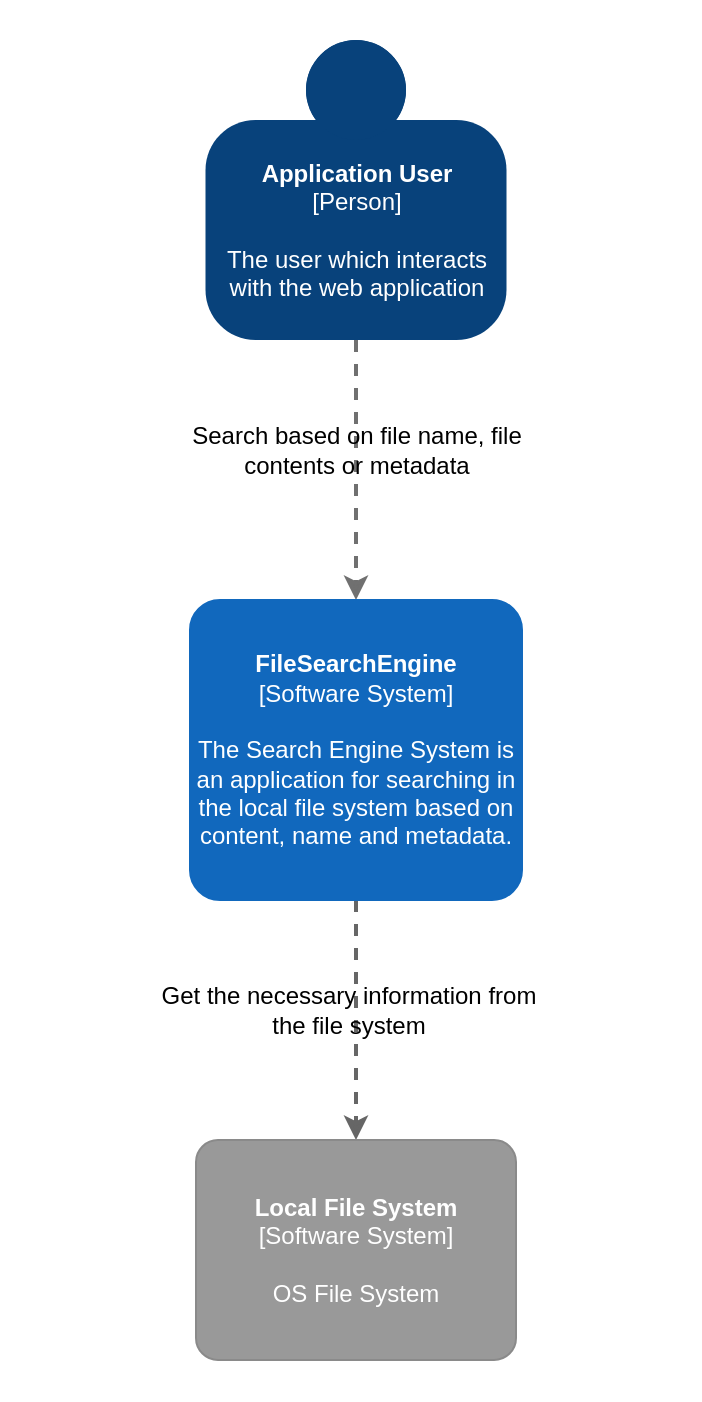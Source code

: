 <mxfile version="26.1.1" pages="6">
  <diagram id="zNMGI6wU0Mi8Qe2H5Q59" name="C4 Context">
    <mxGraphModel dx="1750" dy="2111" grid="1" gridSize="10" guides="1" tooltips="1" connect="1" arrows="1" fold="1" page="1" pageScale="1" pageWidth="827" pageHeight="1169" math="0" shadow="0">
      <root>
        <mxCell id="0" />
        <mxCell id="1" parent="0" />
        <mxCell id="UNtEvBVo30UGNG5axOc6-1" value="" style="rounded=0;whiteSpace=wrap;html=1;strokeColor=none;" vertex="1" parent="1">
          <mxGeometry x="239" y="-60" width="350" height="700" as="geometry" />
        </mxCell>
        <mxCell id="jk53wvajYcKSA50TNXrv-9" style="edgeStyle=orthogonalEdgeStyle;rounded=0;orthogonalLoop=1;jettySize=auto;html=1;dashed=1;strokeWidth=2;fillColor=#f5f5f5;strokeColor=#666666;exitX=0.5;exitY=1;exitDx=0;exitDy=0;exitPerimeter=0;entryX=0.5;entryY=0;entryDx=0;entryDy=0;entryPerimeter=0;" parent="1" target="lnmgxQ-TkLNhtuKLghFE-11" edge="1" source="lnmgxQ-TkLNhtuKLghFE-13">
          <mxGeometry relative="1" as="geometry">
            <mxPoint x="352" y="310" as="sourcePoint" />
            <mxPoint x="414" y="480" as="targetPoint" />
          </mxGeometry>
        </mxCell>
        <mxCell id="lnmgxQ-TkLNhtuKLghFE-9" style="edgeStyle=none;rounded=0;orthogonalLoop=1;jettySize=auto;html=1;dashed=1;strokeColor=#707070;strokeWidth=2;fontColor=#707070;" parent="1" source="lnmgxQ-TkLNhtuKLghFE-3" target="lnmgxQ-TkLNhtuKLghFE-13" edge="1">
          <mxGeometry relative="1" as="geometry">
            <mxPoint x="416.811" y="240" as="targetPoint" />
          </mxGeometry>
        </mxCell>
        <object c4Name="Application User" c4Type="Person" c4Description="The user which interacts &#xa;with the web application" label="&lt;b&gt;%c4Name%&lt;/b&gt;&lt;div&gt;[%c4Type%]&lt;/div&gt;&lt;br&gt;&lt;div&gt;%c4Description%&lt;/div&gt;" placeholders="1" id="lnmgxQ-TkLNhtuKLghFE-3">
          <mxCell style="html=1;dashed=0;whitespace=wrap;fillColor=#08427b;strokeColor=none;fontColor=#ffffff;shape=mxgraph.c4.person;align=center;metaEdit=1;points=[[0.5,0,0],[1,0.5,0],[1,0.75,0],[0.75,1,0],[0.5,1,0],[0.25,1,0],[0,0.75,0],[0,0.5,0]];metaData={&quot;c4Type&quot;:{&quot;editable&quot;:false}};" parent="1" vertex="1">
            <mxGeometry x="341.75" y="-40" width="150.5" height="150" as="geometry" />
          </mxCell>
        </object>
        <object placeholders="1" c4Name="Local File System" c4Type="Software System" c4Description="OS File System" label="&lt;b&gt;%c4Name%&lt;/b&gt;&lt;div&gt;[%c4Type%]&lt;/div&gt;&lt;br&gt;&lt;div&gt;%c4Description%&lt;/div&gt;" id="lnmgxQ-TkLNhtuKLghFE-11">
          <mxCell style="rounded=1;whiteSpace=wrap;html=1;labelBackgroundColor=none;fillColor=#999999;fontColor=#ffffff;align=center;arcSize=10;strokeColor=#8A8A8A;metaEdit=1;metaData={&quot;c4Type&quot;:{&quot;editable&quot;:false}};points=[[0.25,0,0],[0.5,0,0],[0.75,0,0],[1,0.25,0],[1,0.5,0],[1,0.75,0],[0.75,1,0],[0.5,1,0],[0.25,1,0],[0,0.75,0],[0,0.5,0],[0,0.25,0]];" parent="1" vertex="1">
            <mxGeometry x="337" y="510" width="160" height="110.0" as="geometry" />
          </mxCell>
        </object>
        <object placeholders="1" c4Name="FileSearchEngine" c4Type="Software System" c4Description="The Search Engine System is an application for searching in the local file system based on content, name and metadata." label="&lt;b&gt;%c4Name%&lt;/b&gt;&lt;div&gt;[%c4Type%]&lt;/div&gt;&lt;br&gt;&lt;div&gt;%c4Description%&lt;/div&gt;" link="data:page/id,7UhaJ9ljh7ebol46HkWr" id="lnmgxQ-TkLNhtuKLghFE-13">
          <mxCell style="rounded=1;whiteSpace=wrap;html=1;labelBackgroundColor=none;fillColor=#1168BD;fontColor=#ffffff;align=center;arcSize=10;strokeColor=#1168BD;metaEdit=1;metaData={&quot;c4Type&quot;:{&quot;editable&quot;:false}};points=[[0.25,0,0],[0.5,0,0],[0.75,0,0],[1,0.25,0],[1,0.5,0],[1,0.75,0],[0.75,1,0],[0.5,1,0],[0.25,1,0],[0,0.75,0],[0,0.5,0],[0,0.25,0]];" parent="1" vertex="1">
            <mxGeometry x="334" y="240" width="166" height="150" as="geometry" />
          </mxCell>
        </object>
        <mxCell id="Af_pVeJ8x_pVr4cMPZmT-4" value="Search based on file name, file contents or metadata" style="text;html=1;align=center;verticalAlign=middle;whiteSpace=wrap;rounded=0;" vertex="1" parent="1">
          <mxGeometry x="316.5" y="130" width="201" height="70" as="geometry" />
        </mxCell>
        <mxCell id="Af_pVeJ8x_pVr4cMPZmT-6" value="Get the necessary information from the file system" style="text;html=1;align=center;verticalAlign=middle;whiteSpace=wrap;rounded=0;" vertex="1" parent="1">
          <mxGeometry x="313" y="410" width="201" height="70" as="geometry" />
        </mxCell>
      </root>
    </mxGraphModel>
  </diagram>
  <diagram id="7UhaJ9ljh7ebol46HkWr" name="C4 Container">
    <mxGraphModel dx="-612" dy="573" grid="1" gridSize="10" guides="1" tooltips="1" connect="1" arrows="1" fold="1" page="1" pageScale="1" pageWidth="827" pageHeight="1169" math="0" shadow="0">
      <root>
        <mxCell id="6M9tTkYtrs8H_QPtwX7E-0" />
        <mxCell id="6M9tTkYtrs8H_QPtwX7E-1" parent="6M9tTkYtrs8H_QPtwX7E-0" />
        <mxCell id="yCns_6QYFEV58u_O4GLE-1" value="" style="rounded=0;whiteSpace=wrap;html=1;strokeColor=none;" parent="6M9tTkYtrs8H_QPtwX7E-1" vertex="1">
          <mxGeometry x="1740" y="50" width="670" height="980" as="geometry" />
        </mxCell>
        <object placeholders="1" c4Name="FileSearchEngine" c4Type="ExecutionEnvironment" c4Application="Container" label="&lt;div style=&quot;text-align: left&quot;&gt;%c4Name%&lt;/div&gt;&lt;div style=&quot;text-align: left&quot;&gt;[%c4Application%]&lt;/div&gt;" id="lYJF4gXNzrw0ycB4rWT1-4">
          <mxCell style="rounded=1;whiteSpace=wrap;html=1;labelBackgroundColor=none;fillColor=#ffffff;fontColor=#000000;align=left;arcSize=5;strokeColor=#000000;verticalAlign=bottom;metaEdit=1;metaData={&quot;c4Type&quot;:{&quot;editable&quot;:false}};points=[[0.25,0,0],[0.5,0,0],[0.75,0,0],[1,0.25,0],[1,0.5,0],[1,0.75,0],[0.75,1,0],[0.5,1,0],[0.25,1,0],[0,0.75,0],[0,0.5,0],[0,0.25,0]];" parent="6M9tTkYtrs8H_QPtwX7E-1" vertex="1">
            <mxGeometry x="1780" y="335" width="600" height="425" as="geometry" />
          </mxCell>
        </object>
        <mxCell id="F1U0xFRMl-GzuC9cIUyW-0" style="rounded=0;orthogonalLoop=1;jettySize=auto;html=1;dashed=1;strokeWidth=2;fillColor=#f5f5f5;strokeColor=#666666;exitX=0.5;exitY=1;exitDx=0;exitDy=0;exitPerimeter=0;entryX=0.5;entryY=0;entryDx=0;entryDy=0;entryPerimeter=0;" parent="6M9tTkYtrs8H_QPtwX7E-1" source="F1U0xFRMl-GzuC9cIUyW-14" target="F1U0xFRMl-GzuC9cIUyW-3" edge="1">
          <mxGeometry relative="1" as="geometry">
            <mxPoint x="2190" y="820" as="sourcePoint" />
            <mxPoint x="2470" y="850" as="targetPoint" />
          </mxGeometry>
        </mxCell>
        <mxCell id="F1U0xFRMl-GzuC9cIUyW-1" style="edgeStyle=none;rounded=0;orthogonalLoop=1;jettySize=auto;html=1;dashed=1;strokeColor=#707070;strokeWidth=2;fontColor=#707070;entryX=0.5;entryY=0;entryDx=0;entryDy=0;entryPerimeter=0;exitX=0.5;exitY=1;exitDx=0;exitDy=0;exitPerimeter=0;" parent="6M9tTkYtrs8H_QPtwX7E-1" source="F1U0xFRMl-GzuC9cIUyW-2" target="F1U0xFRMl-GzuC9cIUyW-6" edge="1">
          <mxGeometry relative="1" as="geometry">
            <mxPoint x="2013.766" y="330" as="targetPoint" />
          </mxGeometry>
        </mxCell>
        <object c4Name="Application User" c4Type="Person" c4Description="The user which interacts &#xa;with the web application" label="&lt;b&gt;%c4Name%&lt;/b&gt;&lt;div&gt;[%c4Type%]&lt;/div&gt;&lt;br&gt;&lt;div&gt;%c4Description%&lt;/div&gt;" placeholders="1" id="F1U0xFRMl-GzuC9cIUyW-2">
          <mxCell style="html=1;dashed=0;whitespace=wrap;fillColor=#08427b;strokeColor=none;fontColor=#ffffff;shape=mxgraph.c4.person;align=center;metaEdit=1;points=[[0.5,0,0],[1,0.5,0],[1,0.75,0],[0.75,1,0],[0.5,1,0],[0.25,1,0],[0,0.75,0],[0,0.5,0]];metaData={&quot;c4Type&quot;:{&quot;editable&quot;:false}};" parent="6M9tTkYtrs8H_QPtwX7E-1" vertex="1">
            <mxGeometry x="2020" y="70" width="150.5" height="150" as="geometry" />
          </mxCell>
        </object>
        <object placeholders="1" c4Name="Local File System" c4Type="Software System" c4Description="OS File System" label="&lt;b&gt;%c4Name%&lt;/b&gt;&lt;div&gt;[%c4Type%]&lt;/div&gt;&lt;br&gt;&lt;div&gt;%c4Description%&lt;/div&gt;" id="F1U0xFRMl-GzuC9cIUyW-3">
          <mxCell style="rounded=1;whiteSpace=wrap;html=1;labelBackgroundColor=none;fillColor=#999999;fontColor=#ffffff;align=center;arcSize=10;strokeColor=#8A8A8A;metaEdit=1;metaData={&quot;c4Type&quot;:{&quot;editable&quot;:false}};points=[[0.25,0,0],[0.5,0,0],[0.75,0,0],[1,0.25,0],[1,0.5,0],[1,0.75,0],[0.75,1,0],[0.5,1,0],[0.25,1,0],[0,0.75,0],[0,0.5,0],[0,0.25,0]];" parent="6M9tTkYtrs8H_QPtwX7E-1" vertex="1">
            <mxGeometry x="2015.25" y="890" width="160" height="110.0" as="geometry" />
          </mxCell>
        </object>
        <object placeholders="1" c4Name="Web Application" c4Type="Container" c4Technology="React with TypeScript" c4Description="Allow users to search files and view their file system" label="&lt;b&gt;%c4Name%&lt;/b&gt;&lt;div&gt;[%c4Type%: %c4Technology%]&lt;/div&gt;&lt;br&gt;&lt;div&gt;%c4Description%&lt;/div&gt;" link="data:page/id,2XVK7RYDKxdhMDquu4st" id="F1U0xFRMl-GzuC9cIUyW-6">
          <mxCell style="rounded=1;whiteSpace=wrap;html=1;labelBackgroundColor=none;fillColor=#438DD5;fontColor=#ffffff;align=center;arcSize=10;strokeColor=#3C7FC0;metaEdit=1;metaData={&quot;c4Type&quot;:{&quot;editable&quot;:false}};points=[[0.25,0,0],[0.5,0,0],[0.75,0,0],[1,0.25,0],[1,0.5,0],[1,0.75,0],[0.75,1,0],[0.5,1,0],[0.25,1,0],[0,0.75,0],[0,0.5,0],[0,0.25,0]];" parent="6M9tTkYtrs8H_QPtwX7E-1" vertex="1">
            <mxGeometry x="1830" y="380" width="160" height="110.0" as="geometry" />
          </mxCell>
        </object>
        <object placeholders="1" c4Name="Backend" c4Type="Container" c4Technology="C++" c4Description="The business layer between the web application and the databse management system" label="&lt;b&gt;%c4Name%&lt;/b&gt;&lt;div&gt;[%c4Type%: %c4Technology%]&lt;/div&gt;&lt;br&gt;&lt;div&gt;%c4Description%&lt;/div&gt;" id="F1U0xFRMl-GzuC9cIUyW-7">
          <mxCell style="rounded=1;whiteSpace=wrap;html=1;labelBackgroundColor=none;fillColor=#438DD5;fontColor=#ffffff;align=center;arcSize=10;strokeColor=#3C7FC0;metaEdit=1;metaData={&quot;c4Type&quot;:{&quot;editable&quot;:false}};points=[[0.25,0,0],[0.5,0,0],[0.75,0,0],[1,0.25,0],[1,0.5,0],[1,0.75,0],[0.75,1,0],[0.5,1,0],[0.25,1,0],[0,0.75,0],[0,0.5,0],[0,0.25,0]];" parent="6M9tTkYtrs8H_QPtwX7E-1" vertex="1">
            <mxGeometry x="2127.5" y="380" width="160" height="110.0" as="geometry" />
          </mxCell>
        </object>
        <object placeholders="1" c4Name="Relational Database" c4Type="Container" c4Technology="PostgreSQL" c4Description="Stores files metadata" label="&lt;font style=&quot;font-size: 16px&quot;&gt;&lt;b&gt;%c4Name%&lt;/b&gt;&lt;/font&gt;&lt;div&gt;[%c4Type%:&amp;nbsp;%c4Technology%]&lt;/div&gt;&lt;br&gt;&lt;div&gt;&lt;font style=&quot;font-size: 14px&quot;&gt;%c4Description%&lt;/font&gt;&lt;/div&gt;" id="F1U0xFRMl-GzuC9cIUyW-12">
          <mxCell style="shape=cylinder3;size=15;whiteSpace=wrap;html=1;boundedLbl=1;rounded=0;labelBackgroundColor=none;fillColor=#438DD5;fontSize=12;fontColor=#ffffff;align=center;strokeColor=#0E7DAD;metaEdit=1;points=[[0.5,0,0],[1,0.25,0],[1,0.5,0],[1,0.75,0],[0.5,1,0],[0,0.75,0],[0,0.5,0],[0,0.25,0]];resizable=0;" parent="6M9tTkYtrs8H_QPtwX7E-1" vertex="1">
            <mxGeometry x="2087.5" y="590" width="240" height="120" as="geometry" />
          </mxCell>
        </object>
        <mxCell id="F1U0xFRMl-GzuC9cIUyW-13" style="edgeStyle=orthogonalEdgeStyle;rounded=0;orthogonalLoop=1;jettySize=auto;html=1;dashed=1;strokeWidth=2;fillColor=#f5f5f5;strokeColor=#666666;exitX=0.5;exitY=1;exitDx=0;exitDy=0;exitPerimeter=0;entryX=0.5;entryY=0;entryDx=0;entryDy=0;entryPerimeter=0;" parent="6M9tTkYtrs8H_QPtwX7E-1" source="F1U0xFRMl-GzuC9cIUyW-7" target="F1U0xFRMl-GzuC9cIUyW-12" edge="1">
          <mxGeometry relative="1" as="geometry">
            <mxPoint x="2089.38" y="810" as="sourcePoint" />
            <mxPoint x="2089" y="710" as="targetPoint" />
          </mxGeometry>
        </mxCell>
        <object placeholders="1" c4Name="Indexer" c4Type="Container" c4Technology="C++" c4Description="Updates the files metadata" label="&lt;b&gt;%c4Name%&lt;/b&gt;&lt;div&gt;[%c4Type%: %c4Technology%]&lt;/div&gt;&lt;br&gt;&lt;div&gt;%c4Description%&lt;/div&gt;" id="F1U0xFRMl-GzuC9cIUyW-14">
          <mxCell style="rounded=1;whiteSpace=wrap;html=1;labelBackgroundColor=none;fillColor=#438DD5;fontColor=#ffffff;align=center;arcSize=10;strokeColor=#3C7FC0;metaEdit=1;metaData={&quot;c4Type&quot;:{&quot;editable&quot;:false}};points=[[0.25,0,0],[0.5,0,0],[0.75,0,0],[1,0.25,0],[1,0.5,0],[1,0.75,0],[0.75,1,0],[0.5,1,0],[0.25,1,0],[0,0.75,0],[0,0.5,0],[0,0.25,0]];" parent="6M9tTkYtrs8H_QPtwX7E-1" vertex="1">
            <mxGeometry x="1830" y="590" width="160" height="110.0" as="geometry" />
          </mxCell>
        </object>
        <mxCell id="AD14lbTcVzY38HZl0bmQ-0" value="Search based on file name, file contents or metadata" style="text;html=1;align=center;verticalAlign=middle;whiteSpace=wrap;rounded=0;" parent="6M9tTkYtrs8H_QPtwX7E-1" vertex="1">
          <mxGeometry x="1920" y="240" width="201" height="70" as="geometry" />
        </mxCell>
        <mxCell id="8qibAiFidlVgkeybttcZ-0" value="Get the necessary information from the file system" style="text;html=1;align=center;verticalAlign=middle;whiteSpace=wrap;rounded=0;" parent="6M9tTkYtrs8H_QPtwX7E-1" vertex="1">
          <mxGeometry x="1900" y="760" width="201" height="70" as="geometry" />
        </mxCell>
        <mxCell id="Pu1Qp0KpCB4qtLmMlq_N-0" value="WebSockets" style="text;html=1;align=center;verticalAlign=middle;whiteSpace=wrap;rounded=0;" parent="6M9tTkYtrs8H_QPtwX7E-1" vertex="1">
          <mxGeometry x="2020" y="410" width="60" height="30" as="geometry" />
        </mxCell>
        <mxCell id="Pu1Qp0KpCB4qtLmMlq_N-1" value="Reads from [SQL, port: 5434 ]" style="text;html=1;align=center;verticalAlign=middle;whiteSpace=wrap;rounded=0;" parent="6M9tTkYtrs8H_QPtwX7E-1" vertex="1">
          <mxGeometry x="2162.5" y="520" width="90" height="30" as="geometry" />
        </mxCell>
        <mxCell id="Pu1Qp0KpCB4qtLmMlq_N-4" value="Write to [SQL, port:&amp;nbsp; 5434]" style="text;html=1;align=center;verticalAlign=middle;whiteSpace=wrap;rounded=0;" parent="6M9tTkYtrs8H_QPtwX7E-1" vertex="1">
          <mxGeometry x="1990" y="620" width="90" height="30" as="geometry" />
        </mxCell>
        <mxCell id="_KMZU_-4wJtbFzGCZOXa-0" style="rounded=0;orthogonalLoop=1;jettySize=auto;html=1;dashed=1;strokeWidth=2;fillColor=#f5f5f5;strokeColor=#666666;exitX=1;exitY=0.5;exitDx=0;exitDy=0;exitPerimeter=0;entryX=0;entryY=0.5;entryDx=0;entryDy=0;entryPerimeter=0;" parent="6M9tTkYtrs8H_QPtwX7E-1" source="F1U0xFRMl-GzuC9cIUyW-6" target="F1U0xFRMl-GzuC9cIUyW-7" edge="1">
          <mxGeometry relative="1" as="geometry">
            <mxPoint x="2180" y="800" as="sourcePoint" />
            <mxPoint x="2365" y="990" as="targetPoint" />
          </mxGeometry>
        </mxCell>
        <mxCell id="_KMZU_-4wJtbFzGCZOXa-1" style="rounded=0;orthogonalLoop=1;jettySize=auto;html=1;dashed=1;strokeWidth=2;fillColor=#f5f5f5;strokeColor=#666666;exitX=0;exitY=1;exitDx=0;exitDy=0;entryX=0;entryY=0.5;entryDx=0;entryDy=0;entryPerimeter=0;" parent="6M9tTkYtrs8H_QPtwX7E-1" source="Pu1Qp0KpCB4qtLmMlq_N-4" target="F1U0xFRMl-GzuC9cIUyW-12" edge="1">
          <mxGeometry relative="1" as="geometry">
            <mxPoint x="2138" y="445" as="sourcePoint" />
            <mxPoint x="2000" y="445" as="targetPoint" />
          </mxGeometry>
        </mxCell>
      </root>
    </mxGraphModel>
  </diagram>
  <diagram id="2XVK7RYDKxdhMDquu4st" name="C4 Backend Component">
    <mxGraphModel dx="-2073" dy="665" grid="1" gridSize="10" guides="1" tooltips="1" connect="1" arrows="1" fold="1" page="1" pageScale="1" pageWidth="827" pageHeight="1169" math="0" shadow="0">
      <root>
        <mxCell id="AVTp8zRlv71y_wTY7c-L-0" />
        <mxCell id="AVTp8zRlv71y_wTY7c-L-1" parent="AVTp8zRlv71y_wTY7c-L-0" />
        <mxCell id="g6QXo0cMUGFGhAvt7srf-0" value="" style="rounded=0;whiteSpace=wrap;html=1;strokeColor=none;" vertex="1" parent="AVTp8zRlv71y_wTY7c-L-1">
          <mxGeometry x="3390" y="160" width="410" height="890" as="geometry" />
        </mxCell>
        <object placeholders="1" c4Name="Backend" c4Type="ExecutionEnvironment" c4Application="Component" label="&lt;div style=&quot;text-align: left&quot;&gt;%c4Name%&lt;/div&gt;&lt;div style=&quot;text-align: left&quot;&gt;[%c4Application%]&lt;/div&gt;" id="_fgvf-ASYYi_nD6SRTJG-25">
          <mxCell style="rounded=1;whiteSpace=wrap;html=1;labelBackgroundColor=none;fillColor=#ffffff;fontColor=#000000;align=left;arcSize=5;strokeColor=#000000;verticalAlign=bottom;metaEdit=1;metaData={&quot;c4Type&quot;:{&quot;editable&quot;:false}};points=[[0.25,0,0],[0.5,0,0],[0.75,0,0],[1,0.25,0],[1,0.5,0],[1,0.75,0],[0.75,1,0],[0.5,1,0],[0.25,1,0],[0,0.75,0],[0,0.5,0],[0,0.25,0]];" vertex="1" parent="AVTp8zRlv71y_wTY7c-L-1">
            <mxGeometry x="3430" y="465" width="340" height="290" as="geometry" />
          </mxCell>
        </object>
        <object placeholders="1" c4Name="Web Application" c4Type="Container" c4Technology="React with TypeScript" c4Description="Allow users to search files and view their file system" label="&lt;b&gt;%c4Name%&lt;/b&gt;&lt;div&gt;[%c4Type%: %c4Technology%]&lt;/div&gt;&lt;br&gt;&lt;div&gt;%c4Description%&lt;/div&gt;" link="data:page/id,2XVK7RYDKxdhMDquu4st" id="_fgvf-ASYYi_nD6SRTJG-11">
          <mxCell style="rounded=1;whiteSpace=wrap;html=1;labelBackgroundColor=none;fillColor=#438DD5;fontColor=#ffffff;align=center;arcSize=10;strokeColor=#3C7FC0;metaEdit=1;metaData={&quot;c4Type&quot;:{&quot;editable&quot;:false}};points=[[0.25,0,0],[0.5,0,0],[0.75,0,0],[1,0.25,0],[1,0.5,0],[1,0.75,0],[0.75,1,0],[0.5,1,0],[0.25,1,0],[0,0.75,0],[0,0.5,0],[0,0.25,0]];" vertex="1" parent="AVTp8zRlv71y_wTY7c-L-1">
            <mxGeometry x="3520" y="190" width="160" height="110.0" as="geometry" />
          </mxCell>
        </object>
        <object placeholders="1" c4Name="Relational Database" c4Type="Container" c4Technology="PostgreSQL" c4Description="Stores files metadata" label="&lt;font style=&quot;font-size: 16px&quot;&gt;&lt;b&gt;%c4Name%&lt;/b&gt;&lt;/font&gt;&lt;div&gt;[%c4Type%:&amp;nbsp;%c4Technology%]&lt;/div&gt;&lt;br&gt;&lt;div&gt;&lt;font style=&quot;font-size: 14px&quot;&gt;%c4Description%&lt;/font&gt;&lt;/div&gt;" id="_fgvf-ASYYi_nD6SRTJG-14">
          <mxCell style="shape=cylinder3;size=15;whiteSpace=wrap;html=1;boundedLbl=1;rounded=0;labelBackgroundColor=none;fillColor=#438DD5;fontSize=12;fontColor=#ffffff;align=center;strokeColor=#0E7DAD;metaEdit=1;points=[[0.5,0,0],[1,0.25,0],[1,0.5,0],[1,0.75,0],[0.5,1,0],[0,0.75,0],[0,0.5,0],[0,0.25,0]];resizable=0;" vertex="1" parent="AVTp8zRlv71y_wTY7c-L-1">
            <mxGeometry x="3482" y="910" width="240" height="120" as="geometry" />
          </mxCell>
        </object>
        <object placeholders="1" c4Name="Search" c4Type="Component" c4Technology="C++" c4Description="Search in the database based on a given query and return the retrieved data as a response" label="&lt;font style=&quot;font-size: 16px&quot;&gt;&lt;b&gt;%c4Name%&lt;/b&gt;&lt;/font&gt;&lt;div&gt;[%c4Type%: %c4Technology%]&lt;/div&gt;&lt;br&gt;&lt;div&gt;&lt;font style=&quot;font-size: 11px&quot;&gt;%c4Description%&lt;/font&gt;&lt;/div&gt;" id="_fgvf-ASYYi_nD6SRTJG-20">
          <mxCell style="rounded=1;whiteSpace=wrap;html=1;labelBackgroundColor=none;fillColor=#63BEF2;fontColor=#ffffff;align=center;arcSize=6;strokeColor=#2086C9;metaEdit=1;resizable=0;points=[[0.25,0,0],[0.5,0,0],[0.75,0,0],[1,0.25,0],[1,0.5,0],[1,0.75,0],[0.75,1,0],[0.5,1,0],[0.25,1,0],[0,0.75,0],[0,0.5,0],[0,0.25,0]];" vertex="1" parent="AVTp8zRlv71y_wTY7c-L-1">
            <mxGeometry x="3480" y="550" width="240" height="120" as="geometry" />
          </mxCell>
        </object>
        <mxCell id="_fgvf-ASYYi_nD6SRTJG-21" style="rounded=0;orthogonalLoop=1;jettySize=auto;html=1;dashed=1;strokeWidth=2;fillColor=#f5f5f5;strokeColor=#666666;exitX=0.5;exitY=1;exitDx=0;exitDy=0;exitPerimeter=0;entryX=0.5;entryY=0;entryDx=0;entryDy=0;entryPerimeter=0;" edge="1" parent="AVTp8zRlv71y_wTY7c-L-1" source="_fgvf-ASYYi_nD6SRTJG-20" target="_fgvf-ASYYi_nD6SRTJG-14">
          <mxGeometry relative="1" as="geometry">
            <mxPoint x="3600" y="660" as="sourcePoint" />
            <mxPoint x="4012" y="780" as="targetPoint" />
          </mxGeometry>
        </mxCell>
        <mxCell id="_fgvf-ASYYi_nD6SRTJG-22" value="WebSockets" style="text;html=1;align=center;verticalAlign=middle;whiteSpace=wrap;rounded=0;" vertex="1" parent="AVTp8zRlv71y_wTY7c-L-1">
          <mxGeometry x="3575" y="370" width="60" height="30" as="geometry" />
        </mxCell>
        <mxCell id="_fgvf-ASYYi_nD6SRTJG-23" value="Reads from [SQL, port: 5434 ]" style="text;html=1;align=center;verticalAlign=middle;whiteSpace=wrap;rounded=0;" vertex="1" parent="AVTp8zRlv71y_wTY7c-L-1">
          <mxGeometry x="3555" y="830" width="90" height="30" as="geometry" />
        </mxCell>
        <mxCell id="_fgvf-ASYYi_nD6SRTJG-28" value="" style="rounded=0;orthogonalLoop=1;jettySize=auto;html=1;dashed=1;strokeWidth=2;fillColor=#f5f5f5;strokeColor=#666666;exitX=0.5;exitY=1;exitDx=0;exitDy=0;exitPerimeter=0;entryX=0.5;entryY=0;entryDx=0;entryDy=0;entryPerimeter=0;" edge="1" parent="AVTp8zRlv71y_wTY7c-L-1" source="_fgvf-ASYYi_nD6SRTJG-11" target="_fgvf-ASYYi_nD6SRTJG-20">
          <mxGeometry relative="1" as="geometry">
            <mxPoint x="3590" y="350" as="sourcePoint" />
            <mxPoint x="3590" y="670" as="targetPoint" />
          </mxGeometry>
        </mxCell>
      </root>
    </mxGraphModel>
  </diagram>
  <diagram id="up5c9GNIvhHadS2V18Df" name="C4 Indexer Component">
    <mxGraphModel dx="-612" dy="573" grid="1" gridSize="10" guides="1" tooltips="1" connect="1" arrows="1" fold="1" page="1" pageScale="1" pageWidth="827" pageHeight="1169" math="0" shadow="0">
      <root>
        <mxCell id="0" />
        <mxCell id="1" parent="0" />
        <mxCell id="Lcpgs9W5pBix9AdjeQzI-9" value="" style="rounded=0;whiteSpace=wrap;html=1;strokeColor=none;" parent="1" vertex="1">
          <mxGeometry x="2250" y="150" width="710" height="510" as="geometry" />
        </mxCell>
        <object placeholders="1" c4Name="Indexer" c4Type="ExecutionEnvironment" c4Application="Component" label="&lt;div style=&quot;text-align: left&quot;&gt;%c4Name%&lt;/div&gt;&lt;div style=&quot;text-align: left&quot;&gt;[%c4Application%]&lt;/div&gt;" id="Lcpgs9W5pBix9AdjeQzI-1">
          <mxCell style="rounded=1;whiteSpace=wrap;html=1;labelBackgroundColor=none;fillColor=#ffffff;fontColor=#000000;align=left;arcSize=5;strokeColor=#000000;verticalAlign=bottom;metaEdit=1;metaData={&quot;c4Type&quot;:{&quot;editable&quot;:false}};points=[[0.25,0,0],[0.5,0,0],[0.75,0,0],[1,0.25,0],[1,0.5,0],[1,0.75,0],[0.75,1,0],[0.5,1,0],[0.25,1,0],[0,0.75,0],[0,0.5,0],[0,0.25,0]];" parent="1" vertex="1">
            <mxGeometry x="2595" y="440" width="340" height="190" as="geometry" />
          </mxCell>
        </object>
        <mxCell id="Lcpgs9W5pBix9AdjeQzI-2" style="rounded=0;orthogonalLoop=1;jettySize=auto;html=1;dashed=1;strokeWidth=2;fillColor=#f5f5f5;strokeColor=#666666;exitX=0;exitY=0.5;exitDx=0;exitDy=0;exitPerimeter=0;entryX=1;entryY=0.5;entryDx=0;entryDy=0;entryPerimeter=0;" parent="1" source="Lcpgs9W5pBix9AdjeQzI-4" target="Lcpgs9W5pBix9AdjeQzI-3" edge="1">
          <mxGeometry relative="1" as="geometry">
            <mxPoint x="2805.25" y="960" as="sourcePoint" />
            <mxPoint x="2620" y="770" as="targetPoint" />
          </mxGeometry>
        </mxCell>
        <object placeholders="1" c4Name="Local File System" c4Type="Software System" c4Description="OS File System" label="&lt;b&gt;%c4Name%&lt;/b&gt;&lt;div&gt;[%c4Type%]&lt;/div&gt;&lt;br&gt;&lt;div&gt;%c4Description%&lt;/div&gt;" id="Lcpgs9W5pBix9AdjeQzI-3">
          <mxCell style="rounded=1;whiteSpace=wrap;html=1;labelBackgroundColor=none;fillColor=#999999;fontColor=#ffffff;align=center;arcSize=10;strokeColor=#8A8A8A;metaEdit=1;metaData={&quot;c4Type&quot;:{&quot;editable&quot;:false}};points=[[0.25,0,0],[0.5,0,0],[0.75,0,0],[1,0.25,0],[1,0.5,0],[1,0.75,0],[0.75,1,0],[0.5,1,0],[0.25,1,0],[0,0.75,0],[0,0.5,0],[0,0.25,0]];" parent="1" vertex="1">
            <mxGeometry x="2280" y="475" width="160" height="110.0" as="geometry" />
          </mxCell>
        </object>
        <object placeholders="1" c4Name="FileCrawler" c4Type="Component" c4Technology="C++" c4Description="Scan recursively the folders to index files, extract metadata and add the information to the database" label="&lt;font style=&quot;font-size: 16px&quot;&gt;&lt;b&gt;%c4Name%&lt;/b&gt;&lt;/font&gt;&lt;div&gt;[%c4Type%: %c4Technology%]&lt;/div&gt;&lt;br&gt;&lt;div&gt;&lt;font style=&quot;font-size: 11px&quot;&gt;%c4Description%&lt;/font&gt;&lt;/div&gt;" id="Lcpgs9W5pBix9AdjeQzI-4">
          <mxCell style="rounded=1;whiteSpace=wrap;html=1;labelBackgroundColor=none;fillColor=#63BEF2;fontColor=#ffffff;align=center;arcSize=6;strokeColor=#2086C9;metaEdit=1;resizable=0;points=[[0.25,0,0],[0.5,0,0],[0.75,0,0],[1,0.25,0],[1,0.5,0],[1,0.75,0],[0.75,1,0],[0.5,1,0],[0.25,1,0],[0,0.75,0],[0,0.5,0],[0,0.25,0]];" parent="1" vertex="1">
            <mxGeometry x="2655" y="470" width="240" height="120" as="geometry" />
          </mxCell>
        </object>
        <mxCell id="Lcpgs9W5pBix9AdjeQzI-5" value="Get the necessary information from the file system" style="text;html=1;align=center;verticalAlign=middle;whiteSpace=wrap;rounded=0;" parent="1" vertex="1">
          <mxGeometry x="2480" y="490" width="150" height="70" as="geometry" />
        </mxCell>
        <object placeholders="1" c4Name="Relational Database" c4Type="Container" c4Technology="PostgreSQL" c4Description="Stores files metadata" label="&lt;font style=&quot;font-size: 16px&quot;&gt;&lt;b&gt;%c4Name%&lt;/b&gt;&lt;/font&gt;&lt;div&gt;[%c4Type%:&amp;nbsp;%c4Technology%]&lt;/div&gt;&lt;br&gt;&lt;div&gt;&lt;font style=&quot;font-size: 14px&quot;&gt;%c4Description%&lt;/font&gt;&lt;/div&gt;" id="Lcpgs9W5pBix9AdjeQzI-6">
          <mxCell style="shape=cylinder3;size=15;whiteSpace=wrap;html=1;boundedLbl=1;rounded=0;labelBackgroundColor=none;fillColor=#438DD5;fontSize=12;fontColor=#ffffff;align=center;strokeColor=#0E7DAD;metaEdit=1;points=[[0.5,0,0],[1,0.25,0],[1,0.5,0],[1,0.75,0],[0.5,1,0],[0,0.75,0],[0,0.5,0],[0,0.25,0]];resizable=0;" parent="1" vertex="1">
            <mxGeometry x="2655" y="170" width="240" height="120" as="geometry" />
          </mxCell>
        </object>
        <mxCell id="Lcpgs9W5pBix9AdjeQzI-7" value="Write to [SQL, port:&amp;nbsp; 5434]" style="text;html=1;align=center;verticalAlign=middle;whiteSpace=wrap;rounded=0;" parent="1" vertex="1">
          <mxGeometry x="2730" y="370" width="90" height="30" as="geometry" />
        </mxCell>
        <mxCell id="Lcpgs9W5pBix9AdjeQzI-8" style="rounded=0;orthogonalLoop=1;jettySize=auto;html=1;dashed=1;strokeWidth=2;fillColor=#f5f5f5;strokeColor=#666666;exitX=0.5;exitY=0;exitDx=0;exitDy=0;exitPerimeter=0;entryX=0.5;entryY=1;entryDx=0;entryDy=0;entryPerimeter=0;" parent="1" source="Lcpgs9W5pBix9AdjeQzI-4" target="Lcpgs9W5pBix9AdjeQzI-6" edge="1">
          <mxGeometry relative="1" as="geometry">
            <mxPoint x="2764.09" y="475" as="sourcePoint" />
            <mxPoint x="2764.09" y="325" as="targetPoint" />
          </mxGeometry>
        </mxCell>
      </root>
    </mxGraphModel>
  </diagram>
  <diagram id="S9xD85C3ral9A_xj9ERV" name="C4 Class">
    <mxGraphModel dx="1000" dy="538" grid="1" gridSize="10" guides="1" tooltips="1" connect="1" arrows="1" fold="1" page="1" pageScale="1" pageWidth="827" pageHeight="1169" math="0" shadow="0">
      <root>
        <mxCell id="Nq8w9iYGLx4AlKzzBWPV-0" />
        <mxCell id="Nq8w9iYGLx4AlKzzBWPV-1" parent="Nq8w9iYGLx4AlKzzBWPV-0" />
      </root>
    </mxGraphModel>
  </diagram>
  <diagram id="BrrKkZL_JTg0NYZajPXX" name="C4-Legend">
    <mxGraphModel dx="1313" dy="706" grid="1" gridSize="10" guides="1" tooltips="1" connect="1" arrows="1" fold="1" page="1" pageScale="1" pageWidth="827" pageHeight="1169" math="0" shadow="0">
      <root>
        <mxCell id="0" />
        <mxCell id="1" parent="0" />
        <mxCell id="bx0yw1zI9ZBj42ZL1voY-1" value="&lt;b&gt;Status Dashboard&lt;br&gt;(Context)&lt;/b&gt;" style="text;html=1;align=left;verticalAlign=middle;resizable=0;points=[];autosize=1;fontColor=#666666;" vertex="1" parent="1">
          <mxGeometry x="137" y="750" width="120" height="30" as="geometry" />
        </mxCell>
        <mxCell id="bx0yw1zI9ZBj42ZL1voY-2" value="" style="group" vertex="1" connectable="0" parent="1">
          <mxGeometry x="90" y="800" width="720" height="320" as="geometry" />
        </mxCell>
        <mxCell id="6TZTFAY0_jT-yI9Q4qf2-1" value="" style="rounded=0;whiteSpace=wrap;html=1;strokeColor=none;" vertex="1" parent="bx0yw1zI9ZBj42ZL1voY-2">
          <mxGeometry x="-20" y="-60" width="740" height="320" as="geometry" />
        </mxCell>
        <mxCell id="bx0yw1zI9ZBj42ZL1voY-3" value="" style="rounded=1;whiteSpace=wrap;html=1;fillColor=none;strokeColor=#666666;dashed=1;dashPattern=1 2;fontColor=#666666;" vertex="1" parent="bx0yw1zI9ZBj42ZL1voY-2">
          <mxGeometry width="696" height="220" as="geometry" />
        </mxCell>
        <mxCell id="bx0yw1zI9ZBj42ZL1voY-4" value="Legend" style="text;html=1;strokeColor=none;fillColor=none;align=center;verticalAlign=middle;whiteSpace=wrap;rounded=0;fontStyle=1;fontColor=#666666;" vertex="1" parent="bx0yw1zI9ZBj42ZL1voY-2">
          <mxGeometry x="19" y="10" width="40" height="20" as="geometry" />
        </mxCell>
        <object placeholders="1" c4Name="name" c4Type="Person" c4Description="Description" label="&lt;b style=&quot;font-size: 9px;&quot;&gt;%c4Name%&lt;/b&gt;&lt;div style=&quot;font-size: 9px;&quot;&gt;[%c4Type%]&lt;/div&gt;&lt;br style=&quot;font-size: 9px;&quot;&gt;&lt;div style=&quot;font-size: 9px;&quot;&gt;%c4Description%&lt;/div&gt;" id="bx0yw1zI9ZBj42ZL1voY-5">
          <mxCell style="html=1;dashed=0;whitespace=wrap;fillColor=#08427b;strokeColor=none;fontColor=#ffffff;shape=mxgraph.c4.person;align=center;metaEdit=1;points=[[0.5,0,0],[1,0.5,0],[1,0.75,0],[0.75,1,0],[0.5,1,0],[0.25,1,0],[0,0.75,0],[0,0.5,0]];metaData={&quot;c4Type&quot;:{&quot;editable&quot;:false}};fontSize=9;" vertex="1" parent="bx0yw1zI9ZBj42ZL1voY-2">
            <mxGeometry x="19" y="35" width="60" height="80" as="geometry" />
          </mxCell>
        </object>
        <object placeholders="1" c4Name="name" c4Type="Software System" c4Description="Description" label="&lt;b style=&quot;font-size: 9px;&quot;&gt;%c4Name%&lt;/b&gt;&lt;div style=&quot;font-size: 9px;&quot;&gt;[%c4Type%]&lt;/div&gt;&lt;br style=&quot;font-size: 9px;&quot;&gt;&lt;div style=&quot;font-size: 9px;&quot;&gt;%c4Description%&lt;/div&gt;" id="bx0yw1zI9ZBj42ZL1voY-6">
          <mxCell style="rounded=1;whiteSpace=wrap;html=1;labelBackgroundColor=none;fillColor=#1168BD;fontColor=#ffffff;align=center;arcSize=10;strokeColor=#1168BD;metaEdit=1;metaData={&quot;c4Type&quot;:{&quot;editable&quot;:false}};points=[[0.25,0,0],[0.5,0,0],[0.75,0,0],[1,0.25,0],[1,0.5,0],[1,0.75,0],[0.75,1,0],[0.5,1,0],[0.25,1,0],[0,0.75,0],[0,0.5,0],[0,0.25,0]];fontSize=9;" vertex="1" parent="bx0yw1zI9ZBj42ZL1voY-2">
            <mxGeometry x="98" y="42.5" width="90" height="65" as="geometry" />
          </mxCell>
        </object>
        <object placeholders="1" c4Name="name" c4Type="Software System" c4Description="Description" label="&lt;b style=&quot;font-size: 9px;&quot;&gt;%c4Name%&lt;/b&gt;&lt;div style=&quot;font-size: 9px;&quot;&gt;[%c4Type%]&lt;/div&gt;&lt;br style=&quot;font-size: 9px;&quot;&gt;&lt;div style=&quot;font-size: 9px;&quot;&gt;%c4Description%&lt;/div&gt;" id="bx0yw1zI9ZBj42ZL1voY-7">
          <mxCell style="rounded=1;whiteSpace=wrap;html=1;labelBackgroundColor=none;fillColor=#999999;fontColor=#ffffff;align=center;arcSize=10;strokeColor=#8A8A8A;metaEdit=1;metaData={&quot;c4Type&quot;:{&quot;editable&quot;:false}};points=[[0.25,0,0],[0.5,0,0],[0.75,0,0],[1,0.25,0],[1,0.5,0],[1,0.75,0],[0.75,1,0],[0.5,1,0],[0.25,1,0],[0,0.75,0],[0,0.5,0],[0,0.25,0]];fontSize=9;" vertex="1" parent="bx0yw1zI9ZBj42ZL1voY-2">
            <mxGeometry x="203.5" y="42.5" width="90" height="65" as="geometry" />
          </mxCell>
        </object>
        <object placeholders="1" c4Name="name" c4Type="Component" c4Technology="technology" c4Description="Description" label="&lt;b style=&quot;font-size: 9px;&quot;&gt;%c4Name%&lt;/b&gt;&lt;div style=&quot;font-size: 9px;&quot;&gt;[%c4Type%: %c4Technology%]&lt;/div&gt;&lt;br style=&quot;font-size: 9px;&quot;&gt;&lt;div style=&quot;font-size: 9px;&quot;&gt;%c4Description%&lt;/div&gt;" id="bx0yw1zI9ZBj42ZL1voY-8">
          <mxCell style="rounded=1;whiteSpace=wrap;html=1;labelBackgroundColor=none;fillColor=#85BBF0;fontColor=#ffffff;align=center;arcSize=10;strokeColor=#78A8D8;metaEdit=1;metaData={&quot;c4Type&quot;:{&quot;editable&quot;:false}};points=[[0.25,0,0],[0.5,0,0],[0.75,0,0],[1,0.25,0],[1,0.5,0],[1,0.75,0],[0.75,1,0],[0.5,1,0],[0.25,1,0],[0,0.75,0],[0,0.5,0],[0,0.25,0]];fontSize=9;" vertex="1" parent="bx0yw1zI9ZBj42ZL1voY-2">
            <mxGeometry x="426" y="42.5" width="90" height="65" as="geometry" />
          </mxCell>
        </object>
        <object placeholders="1" c4Name="name" c4Type="Container" c4Technology="technology" c4Description="Description" label="&lt;b style=&quot;font-size: 9px;&quot;&gt;%c4Name%&lt;/b&gt;&lt;div style=&quot;font-size: 9px;&quot;&gt;[%c4Type%: %c4Technology%]&lt;/div&gt;&lt;br style=&quot;font-size: 9px;&quot;&gt;&lt;div style=&quot;font-size: 9px;&quot;&gt;%c4Description%&lt;/div&gt;" id="bx0yw1zI9ZBj42ZL1voY-9">
          <mxCell style="rounded=1;whiteSpace=wrap;html=1;labelBackgroundColor=none;fillColor=#438DD5;fontColor=#ffffff;align=center;arcSize=10;strokeColor=#3C7FC0;metaEdit=1;metaData={&quot;c4Type&quot;:{&quot;editable&quot;:false}};points=[[0.25,0,0],[0.5,0,0],[0.75,0,0],[1,0.25,0],[1,0.5,0],[1,0.75,0],[0.75,1,0],[0.5,1,0],[0.25,1,0],[0,0.75,0],[0,0.5,0],[0,0.25,0]];fontSize=9;" vertex="1" parent="bx0yw1zI9ZBj42ZL1voY-2">
            <mxGeometry x="314.5" y="42.5" width="85.5" height="65" as="geometry" />
          </mxCell>
        </object>
        <object placeholders="1" c4Name="name" c4Type="ExecutionEnvironment" c4Application="applicationAndVersion" label="&lt;div style=&quot;text-align: left; font-size: 9px;&quot;&gt;%c4Name%&lt;/div&gt;&lt;div style=&quot;text-align: left; font-size: 9px;&quot;&gt;[%c4Application%]&lt;/div&gt;" id="bx0yw1zI9ZBj42ZL1voY-10">
          <mxCell style="rounded=1;whiteSpace=wrap;html=1;labelBackgroundColor=none;fillColor=#ffffff;fontColor=#000000;align=left;arcSize=5;strokeColor=#000000;verticalAlign=bottom;metaEdit=1;metaData={&quot;c4Type&quot;:{&quot;editable&quot;:false}};points=[[0.25,0,0],[0.5,0,0],[0.75,0,0],[1,0.25,0],[1,0.5,0],[1,0.75,0],[0.75,1,0],[0.5,1,0],[0.25,1,0],[0,0.75,0],[0,0.5,0],[0,0.25,0]];fontSize=9;" vertex="1" parent="bx0yw1zI9ZBj42ZL1voY-2">
            <mxGeometry x="59" y="130" width="141" height="60" as="geometry" />
          </mxCell>
        </object>
        <object placeholders="1" c4Name="hostname" c4Type="DeploymentNode" c4OperationSystem="operationSystem" c4ScalingFactor="" label="&lt;div style=&quot;text-align: left; font-size: 9px;&quot;&gt;%c4Name%&lt;/div&gt;&lt;div style=&quot;text-align: left; font-size: 9px;&quot;&gt;[%c4OperationSystem%]&lt;/div&gt;&lt;div style=&quot;text-align: right; font-size: 9px;&quot;&gt;%c4ScalingFactor%&lt;/div&gt;" id="bx0yw1zI9ZBj42ZL1voY-11">
          <mxCell style="rounded=1;whiteSpace=wrap;html=1;labelBackgroundColor=none;fillColor=#ffffff;fontColor=#000000;align=left;arcSize=5;strokeColor=#000000;verticalAlign=bottom;metaEdit=1;metaData={&quot;c4Type&quot;:{&quot;editable&quot;:false}};points=[[0.25,0,0],[0.5,0,0],[0.75,0,0],[1,0.25,0],[1,0.5,0],[1,0.75,0],[0.75,1,0],[0.5,1,0],[0.25,1,0],[0,0.75,0],[0,0.5,0],[0,0.25,0]];fontSize=9;" vertex="1" parent="bx0yw1zI9ZBj42ZL1voY-2">
            <mxGeometry x="220" y="130" width="140" height="60" as="geometry" />
          </mxCell>
        </object>
        <object placeholders="1" c4Type="Database" c4Technology="Technology" c4Description="Description" label="%c4Type%&lt;div style=&quot;font-size: 9px;&quot;&gt;[Container:&amp;nbsp;%c4Technology%]&lt;/div&gt;&lt;br style=&quot;font-size: 9px;&quot;&gt;&lt;div style=&quot;font-size: 9px;&quot;&gt;%c4Description%&lt;/div&gt;" id="bx0yw1zI9ZBj42ZL1voY-12">
          <mxCell style="shape=cylinder;whiteSpace=wrap;html=1;boundedLbl=1;rounded=0;labelBackgroundColor=none;fillColor=#438DD5;fontSize=9;fontColor=#ffffff;align=center;strokeColor=#3C7FC0;metaEdit=1;points=[[0.5,0,0],[1,0.25,0],[1,0.5,0],[1,0.75,0],[0.5,1,0],[0,0.75,0],[0,0.5,0],[0,0.25,0]];metaData={&quot;c4Type&quot;:{&quot;editable&quot;:false}};" vertex="1" parent="bx0yw1zI9ZBj42ZL1voY-2">
            <mxGeometry x="380" y="130" width="90" height="70" as="geometry" />
          </mxCell>
        </object>
        <object placeholders="1" c4Type="Database" c4Technology="Technology" c4Description="External" label="%c4Type%&lt;div style=&quot;font-size: 9px;&quot;&gt;[Container:&amp;nbsp;%c4Technology%]&lt;/div&gt;&lt;br style=&quot;font-size: 9px;&quot;&gt;&lt;div style=&quot;font-size: 9px;&quot;&gt;%c4Description%&lt;/div&gt;" id="bx0yw1zI9ZBj42ZL1voY-13">
          <mxCell style="shape=cylinder;whiteSpace=wrap;html=1;boundedLbl=1;rounded=1;labelBackgroundColor=none;fillColor=#999999;fontSize=10;fontColor=#ffffff;align=center;strokeColor=#8A8A8A;metaEdit=1;points=[[0.5,0,0],[1,0.25,0],[1,0.5,0],[1,0.75,0],[0.5,1,0],[0,0.75,0],[0,0.5,0],[0,0.25,0]];metaData={&quot;c4Type&quot;:{&quot;editable&quot;:false}};arcSize=10;" vertex="1" parent="bx0yw1zI9ZBj42ZL1voY-2">
            <mxGeometry x="480" y="130" width="90" height="70" as="geometry" />
          </mxCell>
        </object>
        <object placeholders="1" c4Type="Relationship" c4Technology="technology" c4Description="Relationship" label="&lt;div style=&quot;text-align: left; font-size: 9px;&quot;&gt;&lt;div style=&quot;text-align: center; font-size: 9px;&quot;&gt;&lt;b style=&quot;font-size: 9px;&quot;&gt;%c4Description%&lt;/b&gt;&lt;/div&gt;&lt;div style=&quot;text-align: center; font-size: 9px;&quot;&gt;[%c4Technology%]&lt;/div&gt;&lt;/div&gt;" id="bx0yw1zI9ZBj42ZL1voY-14">
          <mxCell style="edgeStyle=none;rounded=0;html=1;jettySize=auto;orthogonalLoop=1;strokeColor=#707070;strokeWidth=2;fontColor=#707070;jumpStyle=none;dashed=1;metaEdit=1;metaData={&quot;c4Type&quot;:{&quot;editable&quot;:false}};fontSize=9;" edge="1" parent="bx0yw1zI9ZBj42ZL1voY-2">
            <mxGeometry width="160" relative="1" as="geometry">
              <mxPoint x="536" y="74.5" as="sourcePoint" />
              <mxPoint x="676" y="74.5" as="targetPoint" />
            </mxGeometry>
          </mxCell>
        </object>
      </root>
    </mxGraphModel>
  </diagram>
</mxfile>
